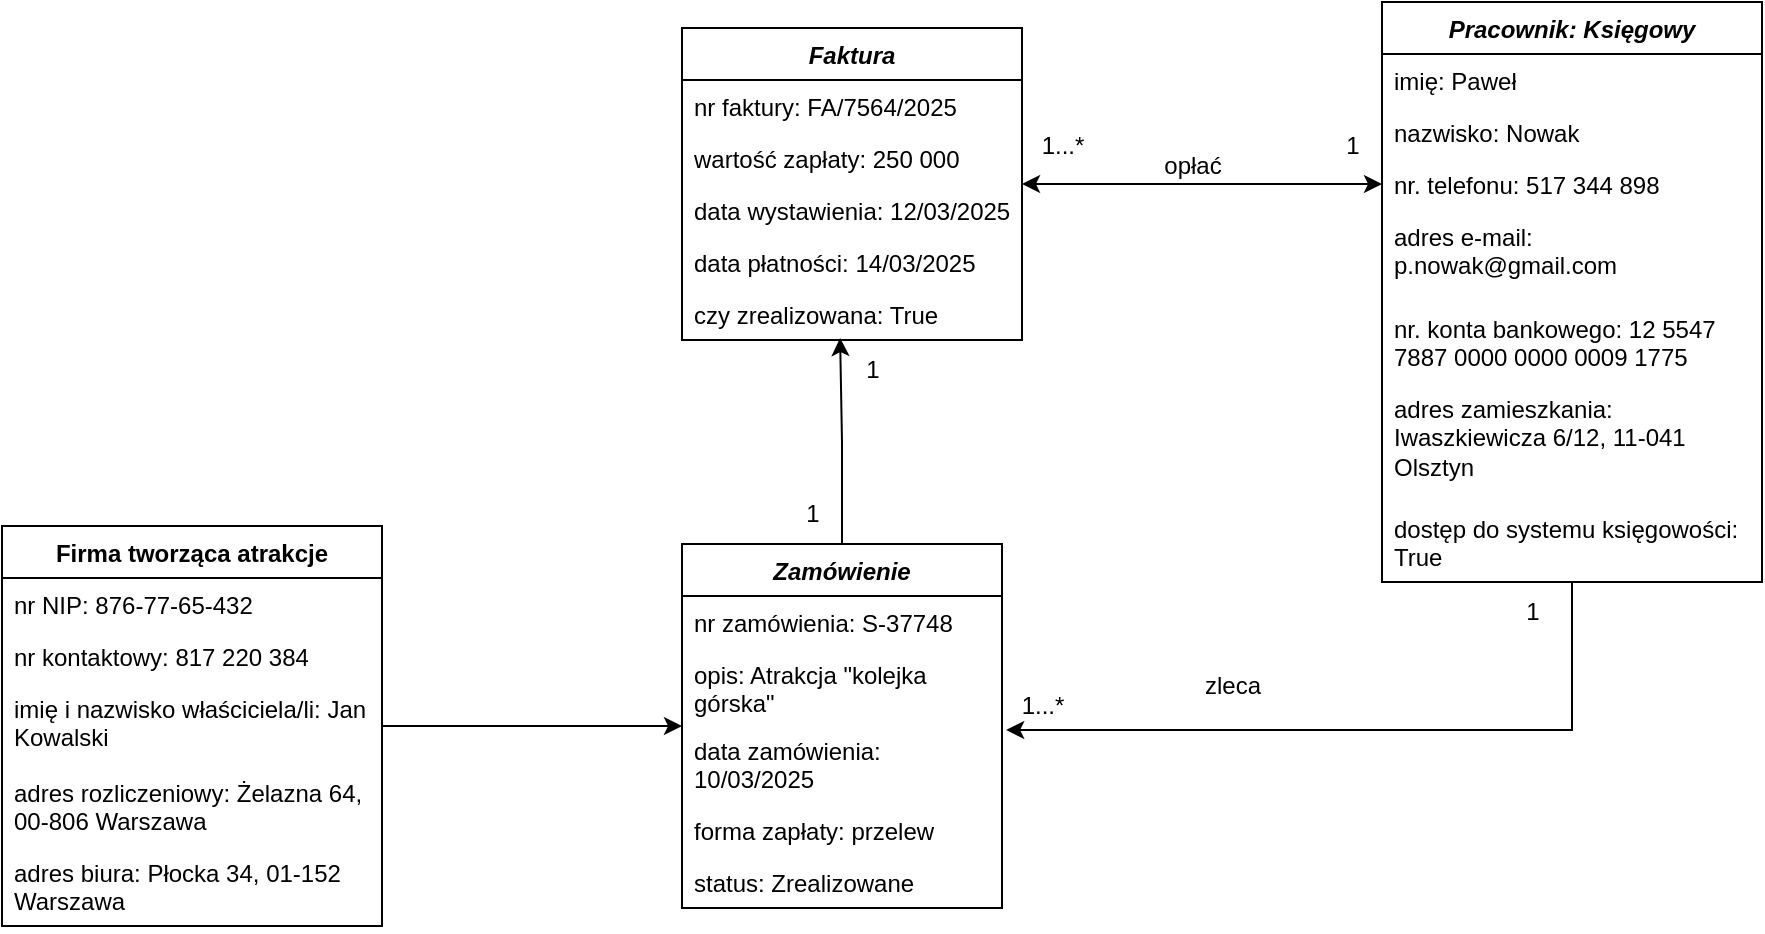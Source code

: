 <mxfile version="26.2.12">
  <diagram id="C5RBs43oDa-KdzZeNtuy" name="Page-1">
    <mxGraphModel dx="1428" dy="791" grid="1" gridSize="10" guides="1" tooltips="1" connect="1" arrows="1" fold="1" page="1" pageScale="1" pageWidth="827" pageHeight="1169" math="0" shadow="0">
      <root>
        <mxCell id="WIyWlLk6GJQsqaUBKTNV-0" />
        <mxCell id="WIyWlLk6GJQsqaUBKTNV-1" parent="WIyWlLk6GJQsqaUBKTNV-0" />
        <mxCell id="ZdGfvuFn95MMMhNWlHd1-4" value="&lt;i&gt;Pracownik: Księgowy&lt;/i&gt;" style="swimlane;fontStyle=1;align=center;verticalAlign=top;childLayout=stackLayout;horizontal=1;startSize=26;horizontalStack=0;resizeParent=1;resizeParentMax=0;resizeLast=0;collapsible=1;marginBottom=0;whiteSpace=wrap;html=1;" parent="WIyWlLk6GJQsqaUBKTNV-1" vertex="1">
          <mxGeometry x="790" y="123" width="190" height="290" as="geometry" />
        </mxCell>
        <mxCell id="ZdGfvuFn95MMMhNWlHd1-5" value="imię: Paweł" style="text;strokeColor=none;fillColor=none;align=left;verticalAlign=top;spacingLeft=4;spacingRight=4;overflow=hidden;rotatable=0;points=[[0,0.5],[1,0.5]];portConstraint=eastwest;whiteSpace=wrap;html=1;" parent="ZdGfvuFn95MMMhNWlHd1-4" vertex="1">
          <mxGeometry y="26" width="190" height="26" as="geometry" />
        </mxCell>
        <mxCell id="ZdGfvuFn95MMMhNWlHd1-6" value="nazwisko: Nowak" style="text;strokeColor=none;fillColor=none;align=left;verticalAlign=top;spacingLeft=4;spacingRight=4;overflow=hidden;rotatable=0;points=[[0,0.5],[1,0.5]];portConstraint=eastwest;whiteSpace=wrap;html=1;" parent="ZdGfvuFn95MMMhNWlHd1-4" vertex="1">
          <mxGeometry y="52" width="190" height="26" as="geometry" />
        </mxCell>
        <mxCell id="ZdGfvuFn95MMMhNWlHd1-7" value="nr. telefonu: 517 344 898" style="text;strokeColor=none;fillColor=none;align=left;verticalAlign=top;spacingLeft=4;spacingRight=4;overflow=hidden;rotatable=0;points=[[0,0.5],[1,0.5]];portConstraint=eastwest;whiteSpace=wrap;html=1;" parent="ZdGfvuFn95MMMhNWlHd1-4" vertex="1">
          <mxGeometry y="78" width="190" height="26" as="geometry" />
        </mxCell>
        <mxCell id="ZdGfvuFn95MMMhNWlHd1-8" value="adres e-mail: p.nowak@gmail.com" style="text;strokeColor=none;fillColor=none;align=left;verticalAlign=top;spacingLeft=4;spacingRight=4;overflow=hidden;rotatable=0;points=[[0,0.5],[1,0.5]];portConstraint=eastwest;whiteSpace=wrap;html=1;" parent="ZdGfvuFn95MMMhNWlHd1-4" vertex="1">
          <mxGeometry y="104" width="190" height="46" as="geometry" />
        </mxCell>
        <mxCell id="ZdGfvuFn95MMMhNWlHd1-10" value="nr. konta bankowego: 12 5547 7887 0000 0000 0009 1775" style="text;strokeColor=none;fillColor=none;align=left;verticalAlign=top;spacingLeft=4;spacingRight=4;overflow=hidden;rotatable=0;points=[[0,0.5],[1,0.5]];portConstraint=eastwest;whiteSpace=wrap;html=1;" parent="ZdGfvuFn95MMMhNWlHd1-4" vertex="1">
          <mxGeometry y="150" width="190" height="40" as="geometry" />
        </mxCell>
        <mxCell id="ZdGfvuFn95MMMhNWlHd1-9" value="adres zamieszkania: Iwaszkiewicza 6/12, 11-041 Olsztyn" style="text;strokeColor=none;fillColor=none;align=left;verticalAlign=top;spacingLeft=4;spacingRight=4;overflow=hidden;rotatable=0;points=[[0,0.5],[1,0.5]];portConstraint=eastwest;whiteSpace=wrap;html=1;" parent="ZdGfvuFn95MMMhNWlHd1-4" vertex="1">
          <mxGeometry y="190" width="190" height="60" as="geometry" />
        </mxCell>
        <mxCell id="3bYghzwe2FGexoodPoaD-8" value="dostęp do systemu księgowości: True" style="text;strokeColor=none;fillColor=none;align=left;verticalAlign=top;spacingLeft=4;spacingRight=4;overflow=hidden;rotatable=0;points=[[0,0.5],[1,0.5]];portConstraint=eastwest;whiteSpace=wrap;html=1;" vertex="1" parent="ZdGfvuFn95MMMhNWlHd1-4">
          <mxGeometry y="250" width="190" height="40" as="geometry" />
        </mxCell>
        <mxCell id="ZdGfvuFn95MMMhNWlHd1-38" value="Firma tworząca atrakcje" style="swimlane;fontStyle=1;align=center;verticalAlign=top;childLayout=stackLayout;horizontal=1;startSize=26;horizontalStack=0;resizeParent=1;resizeParentMax=0;resizeLast=0;collapsible=1;marginBottom=0;whiteSpace=wrap;html=1;" parent="WIyWlLk6GJQsqaUBKTNV-1" vertex="1">
          <mxGeometry x="100" y="385" width="190" height="200" as="geometry" />
        </mxCell>
        <mxCell id="ZdGfvuFn95MMMhNWlHd1-1" value="nr NIP: 876-77-65-432" style="text;strokeColor=none;fillColor=none;align=left;verticalAlign=top;spacingLeft=4;spacingRight=4;overflow=hidden;rotatable=0;points=[[0,0.5],[1,0.5]];portConstraint=eastwest;whiteSpace=wrap;html=1;" parent="ZdGfvuFn95MMMhNWlHd1-38" vertex="1">
          <mxGeometry y="26" width="190" height="26" as="geometry" />
        </mxCell>
        <mxCell id="ZdGfvuFn95MMMhNWlHd1-34" value="nr kontaktowy: 817 220 384" style="text;strokeColor=none;fillColor=none;align=left;verticalAlign=top;spacingLeft=4;spacingRight=4;overflow=hidden;rotatable=0;points=[[0,0.5],[1,0.5]];portConstraint=eastwest;whiteSpace=wrap;html=1;" parent="ZdGfvuFn95MMMhNWlHd1-38" vertex="1">
          <mxGeometry y="52" width="190" height="26" as="geometry" />
        </mxCell>
        <mxCell id="ZdGfvuFn95MMMhNWlHd1-35" value="imię i nazwisko właściciela/li: Jan Kowalski" style="text;strokeColor=none;fillColor=none;align=left;verticalAlign=top;spacingLeft=4;spacingRight=4;overflow=hidden;rotatable=0;points=[[0,0.5],[1,0.5]];portConstraint=eastwest;whiteSpace=wrap;html=1;" parent="ZdGfvuFn95MMMhNWlHd1-38" vertex="1">
          <mxGeometry y="78" width="190" height="42" as="geometry" />
        </mxCell>
        <mxCell id="ZdGfvuFn95MMMhNWlHd1-42" value="adres rozliczeniowy: Żelazna 64, 00-806 Warszawa&amp;nbsp;" style="text;strokeColor=none;fillColor=none;align=left;verticalAlign=top;spacingLeft=4;spacingRight=4;overflow=hidden;rotatable=0;points=[[0,0.5],[1,0.5]];portConstraint=eastwest;whiteSpace=wrap;html=1;" parent="ZdGfvuFn95MMMhNWlHd1-38" vertex="1">
          <mxGeometry y="120" width="190" height="40" as="geometry" />
        </mxCell>
        <mxCell id="ZdGfvuFn95MMMhNWlHd1-43" value="adres biura: Płocka 34, 01-152 Warszawa" style="text;strokeColor=none;fillColor=none;align=left;verticalAlign=top;spacingLeft=4;spacingRight=4;overflow=hidden;rotatable=0;points=[[0,0.5],[1,0.5]];portConstraint=eastwest;whiteSpace=wrap;html=1;" parent="ZdGfvuFn95MMMhNWlHd1-38" vertex="1">
          <mxGeometry y="160" width="190" height="40" as="geometry" />
        </mxCell>
        <mxCell id="ZdGfvuFn95MMMhNWlHd1-46" value="&lt;i&gt;Zamówienie&lt;/i&gt;" style="swimlane;fontStyle=1;align=center;verticalAlign=top;childLayout=stackLayout;horizontal=1;startSize=26;horizontalStack=0;resizeParent=1;resizeParentMax=0;resizeLast=0;collapsible=1;marginBottom=0;whiteSpace=wrap;html=1;" parent="WIyWlLk6GJQsqaUBKTNV-1" vertex="1">
          <mxGeometry x="440" y="394" width="160" height="182" as="geometry" />
        </mxCell>
        <mxCell id="ZdGfvuFn95MMMhNWlHd1-47" value="nr zamówienia: S-37748" style="text;strokeColor=none;fillColor=none;align=left;verticalAlign=top;spacingLeft=4;spacingRight=4;overflow=hidden;rotatable=0;points=[[0,0.5],[1,0.5]];portConstraint=eastwest;whiteSpace=wrap;html=1;" parent="ZdGfvuFn95MMMhNWlHd1-46" vertex="1">
          <mxGeometry y="26" width="160" height="26" as="geometry" />
        </mxCell>
        <mxCell id="ZdGfvuFn95MMMhNWlHd1-61" value="opis: Atrakcja &quot;kolejka górska&quot;" style="text;strokeColor=none;fillColor=none;align=left;verticalAlign=top;spacingLeft=4;spacingRight=4;overflow=hidden;rotatable=0;points=[[0,0.5],[1,0.5]];portConstraint=eastwest;whiteSpace=wrap;html=1;" parent="ZdGfvuFn95MMMhNWlHd1-46" vertex="1">
          <mxGeometry y="52" width="160" height="38" as="geometry" />
        </mxCell>
        <mxCell id="ZdGfvuFn95MMMhNWlHd1-70" value="data zamówienia: 10/03/2025" style="text;strokeColor=none;fillColor=none;align=left;verticalAlign=top;spacingLeft=4;spacingRight=4;overflow=hidden;rotatable=0;points=[[0,0.5],[1,0.5]];portConstraint=eastwest;whiteSpace=wrap;html=1;" parent="ZdGfvuFn95MMMhNWlHd1-46" vertex="1">
          <mxGeometry y="90" width="160" height="40" as="geometry" />
        </mxCell>
        <mxCell id="ZdGfvuFn95MMMhNWlHd1-71" value="forma zapłaty: przelew" style="text;strokeColor=none;fillColor=none;align=left;verticalAlign=top;spacingLeft=4;spacingRight=4;overflow=hidden;rotatable=0;points=[[0,0.5],[1,0.5]];portConstraint=eastwest;whiteSpace=wrap;html=1;" parent="ZdGfvuFn95MMMhNWlHd1-46" vertex="1">
          <mxGeometry y="130" width="160" height="26" as="geometry" />
        </mxCell>
        <mxCell id="ZdGfvuFn95MMMhNWlHd1-72" value="status: Zrealizowane" style="text;strokeColor=none;fillColor=none;align=left;verticalAlign=top;spacingLeft=4;spacingRight=4;overflow=hidden;rotatable=0;points=[[0,0.5],[1,0.5]];portConstraint=eastwest;whiteSpace=wrap;html=1;" parent="ZdGfvuFn95MMMhNWlHd1-46" vertex="1">
          <mxGeometry y="156" width="160" height="26" as="geometry" />
        </mxCell>
        <mxCell id="ZdGfvuFn95MMMhNWlHd1-51" value="zleca" style="text;html=1;align=center;verticalAlign=middle;resizable=0;points=[];autosize=1;strokeColor=none;fillColor=none;" parent="WIyWlLk6GJQsqaUBKTNV-1" vertex="1">
          <mxGeometry x="690" y="450" width="50" height="30" as="geometry" />
        </mxCell>
        <mxCell id="ZdGfvuFn95MMMhNWlHd1-52" value="1" style="text;html=1;align=center;verticalAlign=middle;resizable=0;points=[];autosize=1;strokeColor=none;fillColor=none;" parent="WIyWlLk6GJQsqaUBKTNV-1" vertex="1">
          <mxGeometry x="850" y="413" width="30" height="30" as="geometry" />
        </mxCell>
        <mxCell id="ZdGfvuFn95MMMhNWlHd1-53" value="1...*" style="text;html=1;align=center;verticalAlign=middle;resizable=0;points=[];autosize=1;strokeColor=none;fillColor=none;" parent="WIyWlLk6GJQsqaUBKTNV-1" vertex="1">
          <mxGeometry x="600" y="460" width="40" height="30" as="geometry" />
        </mxCell>
        <mxCell id="ZdGfvuFn95MMMhNWlHd1-55" style="edgeStyle=orthogonalEdgeStyle;rounded=0;orthogonalLoop=1;jettySize=auto;html=1;" parent="WIyWlLk6GJQsqaUBKTNV-1" source="ZdGfvuFn95MMMhNWlHd1-38" target="ZdGfvuFn95MMMhNWlHd1-46" edge="1">
          <mxGeometry relative="1" as="geometry" />
        </mxCell>
        <mxCell id="3bYghzwe2FGexoodPoaD-5" style="edgeStyle=orthogonalEdgeStyle;rounded=0;orthogonalLoop=1;jettySize=auto;html=1;entryX=0;entryY=0.5;entryDx=0;entryDy=0;startArrow=classic;startFill=1;" edge="1" parent="WIyWlLk6GJQsqaUBKTNV-1" source="ZdGfvuFn95MMMhNWlHd1-57" target="ZdGfvuFn95MMMhNWlHd1-7">
          <mxGeometry relative="1" as="geometry" />
        </mxCell>
        <mxCell id="ZdGfvuFn95MMMhNWlHd1-57" value="&lt;i&gt;Faktura&lt;/i&gt;" style="swimlane;fontStyle=1;align=center;verticalAlign=top;childLayout=stackLayout;horizontal=1;startSize=26;horizontalStack=0;resizeParent=1;resizeParentMax=0;resizeLast=0;collapsible=1;marginBottom=0;whiteSpace=wrap;html=1;" parent="WIyWlLk6GJQsqaUBKTNV-1" vertex="1">
          <mxGeometry x="440" y="136" width="170" height="156" as="geometry" />
        </mxCell>
        <mxCell id="ZdGfvuFn95MMMhNWlHd1-58" value="nr faktury: FA/7564/2025" style="text;strokeColor=none;fillColor=none;align=left;verticalAlign=top;spacingLeft=4;spacingRight=4;overflow=hidden;rotatable=0;points=[[0,0.5],[1,0.5]];portConstraint=eastwest;whiteSpace=wrap;html=1;" parent="ZdGfvuFn95MMMhNWlHd1-57" vertex="1">
          <mxGeometry y="26" width="170" height="26" as="geometry" />
        </mxCell>
        <mxCell id="ZdGfvuFn95MMMhNWlHd1-63" value="wartość zapłaty: 250 000" style="text;strokeColor=none;fillColor=none;align=left;verticalAlign=top;spacingLeft=4;spacingRight=4;overflow=hidden;rotatable=0;points=[[0,0.5],[1,0.5]];portConstraint=eastwest;whiteSpace=wrap;html=1;" parent="ZdGfvuFn95MMMhNWlHd1-57" vertex="1">
          <mxGeometry y="52" width="170" height="26" as="geometry" />
        </mxCell>
        <mxCell id="ZdGfvuFn95MMMhNWlHd1-74" value="data wystawienia: 12/03/2025" style="text;strokeColor=none;fillColor=none;align=left;verticalAlign=top;spacingLeft=4;spacingRight=4;overflow=hidden;rotatable=0;points=[[0,0.5],[1,0.5]];portConstraint=eastwest;whiteSpace=wrap;html=1;" parent="ZdGfvuFn95MMMhNWlHd1-57" vertex="1">
          <mxGeometry y="78" width="170" height="26" as="geometry" />
        </mxCell>
        <mxCell id="ZdGfvuFn95MMMhNWlHd1-77" value="data płatności: 14/03/2025" style="text;strokeColor=none;fillColor=none;align=left;verticalAlign=top;spacingLeft=4;spacingRight=4;overflow=hidden;rotatable=0;points=[[0,0.5],[1,0.5]];portConstraint=eastwest;whiteSpace=wrap;html=1;" parent="ZdGfvuFn95MMMhNWlHd1-57" vertex="1">
          <mxGeometry y="104" width="170" height="26" as="geometry" />
        </mxCell>
        <mxCell id="ZdGfvuFn95MMMhNWlHd1-75" value="czy zrealizowana: True" style="text;strokeColor=none;fillColor=none;align=left;verticalAlign=top;spacingLeft=4;spacingRight=4;overflow=hidden;rotatable=0;points=[[0,0.5],[1,0.5]];portConstraint=eastwest;whiteSpace=wrap;html=1;" parent="ZdGfvuFn95MMMhNWlHd1-57" vertex="1">
          <mxGeometry y="130" width="170" height="26" as="geometry" />
        </mxCell>
        <mxCell id="ZdGfvuFn95MMMhNWlHd1-68" value="1" style="text;html=1;align=center;verticalAlign=middle;resizable=0;points=[];autosize=1;strokeColor=none;fillColor=none;" parent="WIyWlLk6GJQsqaUBKTNV-1" vertex="1">
          <mxGeometry x="760" y="180" width="30" height="30" as="geometry" />
        </mxCell>
        <mxCell id="ZdGfvuFn95MMMhNWlHd1-69" value="1...*" style="text;html=1;align=center;verticalAlign=middle;resizable=0;points=[];autosize=1;strokeColor=none;fillColor=none;" parent="WIyWlLk6GJQsqaUBKTNV-1" vertex="1">
          <mxGeometry x="610" y="180" width="40" height="30" as="geometry" />
        </mxCell>
        <mxCell id="ZdGfvuFn95MMMhNWlHd1-78" value="1" style="text;html=1;align=center;verticalAlign=middle;resizable=0;points=[];autosize=1;strokeColor=none;fillColor=none;" parent="WIyWlLk6GJQsqaUBKTNV-1" vertex="1">
          <mxGeometry x="490" y="364" width="30" height="30" as="geometry" />
        </mxCell>
        <mxCell id="ZdGfvuFn95MMMhNWlHd1-79" value="1" style="text;html=1;align=center;verticalAlign=middle;resizable=0;points=[];autosize=1;strokeColor=none;fillColor=none;" parent="WIyWlLk6GJQsqaUBKTNV-1" vertex="1">
          <mxGeometry x="520" y="292" width="30" height="30" as="geometry" />
        </mxCell>
        <mxCell id="ZdGfvuFn95MMMhNWlHd1-81" value="opłać" style="text;html=1;align=center;verticalAlign=middle;resizable=0;points=[];autosize=1;strokeColor=none;fillColor=none;" parent="WIyWlLk6GJQsqaUBKTNV-1" vertex="1">
          <mxGeometry x="670" y="190" width="50" height="30" as="geometry" />
        </mxCell>
        <mxCell id="3bYghzwe2FGexoodPoaD-2" style="edgeStyle=orthogonalEdgeStyle;rounded=0;orthogonalLoop=1;jettySize=auto;html=1;entryX=0.465;entryY=0.962;entryDx=0;entryDy=0;entryPerimeter=0;" edge="1" parent="WIyWlLk6GJQsqaUBKTNV-1" source="ZdGfvuFn95MMMhNWlHd1-46" target="ZdGfvuFn95MMMhNWlHd1-75">
          <mxGeometry relative="1" as="geometry" />
        </mxCell>
        <mxCell id="3bYghzwe2FGexoodPoaD-11" style="edgeStyle=orthogonalEdgeStyle;rounded=0;orthogonalLoop=1;jettySize=auto;html=1;entryX=1.013;entryY=0.075;entryDx=0;entryDy=0;entryPerimeter=0;" edge="1" parent="WIyWlLk6GJQsqaUBKTNV-1" source="ZdGfvuFn95MMMhNWlHd1-4" target="ZdGfvuFn95MMMhNWlHd1-70">
          <mxGeometry relative="1" as="geometry" />
        </mxCell>
      </root>
    </mxGraphModel>
  </diagram>
</mxfile>

